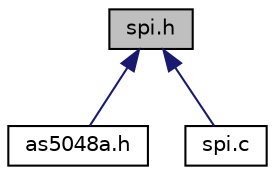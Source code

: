 digraph "spi.h"
{
 // LATEX_PDF_SIZE
  edge [fontname="Helvetica",fontsize="10",labelfontname="Helvetica",labelfontsize="10"];
  node [fontname="Helvetica",fontsize="10",shape=record];
  Node1 [label="spi.h",height=0.2,width=0.4,color="black", fillcolor="grey75", style="filled", fontcolor="black",tooltip=" "];
  Node1 -> Node2 [dir="back",color="midnightblue",fontsize="10",style="solid"];
  Node2 [label="as5048a.h",height=0.2,width=0.4,color="black", fillcolor="white", style="filled",URL="$as5048a_8h.html",tooltip=" "];
  Node1 -> Node3 [dir="back",color="midnightblue",fontsize="10",style="solid"];
  Node3 [label="spi.c",height=0.2,width=0.4,color="black", fillcolor="white", style="filled",URL="$spi_8c.html",tooltip=" "];
}
